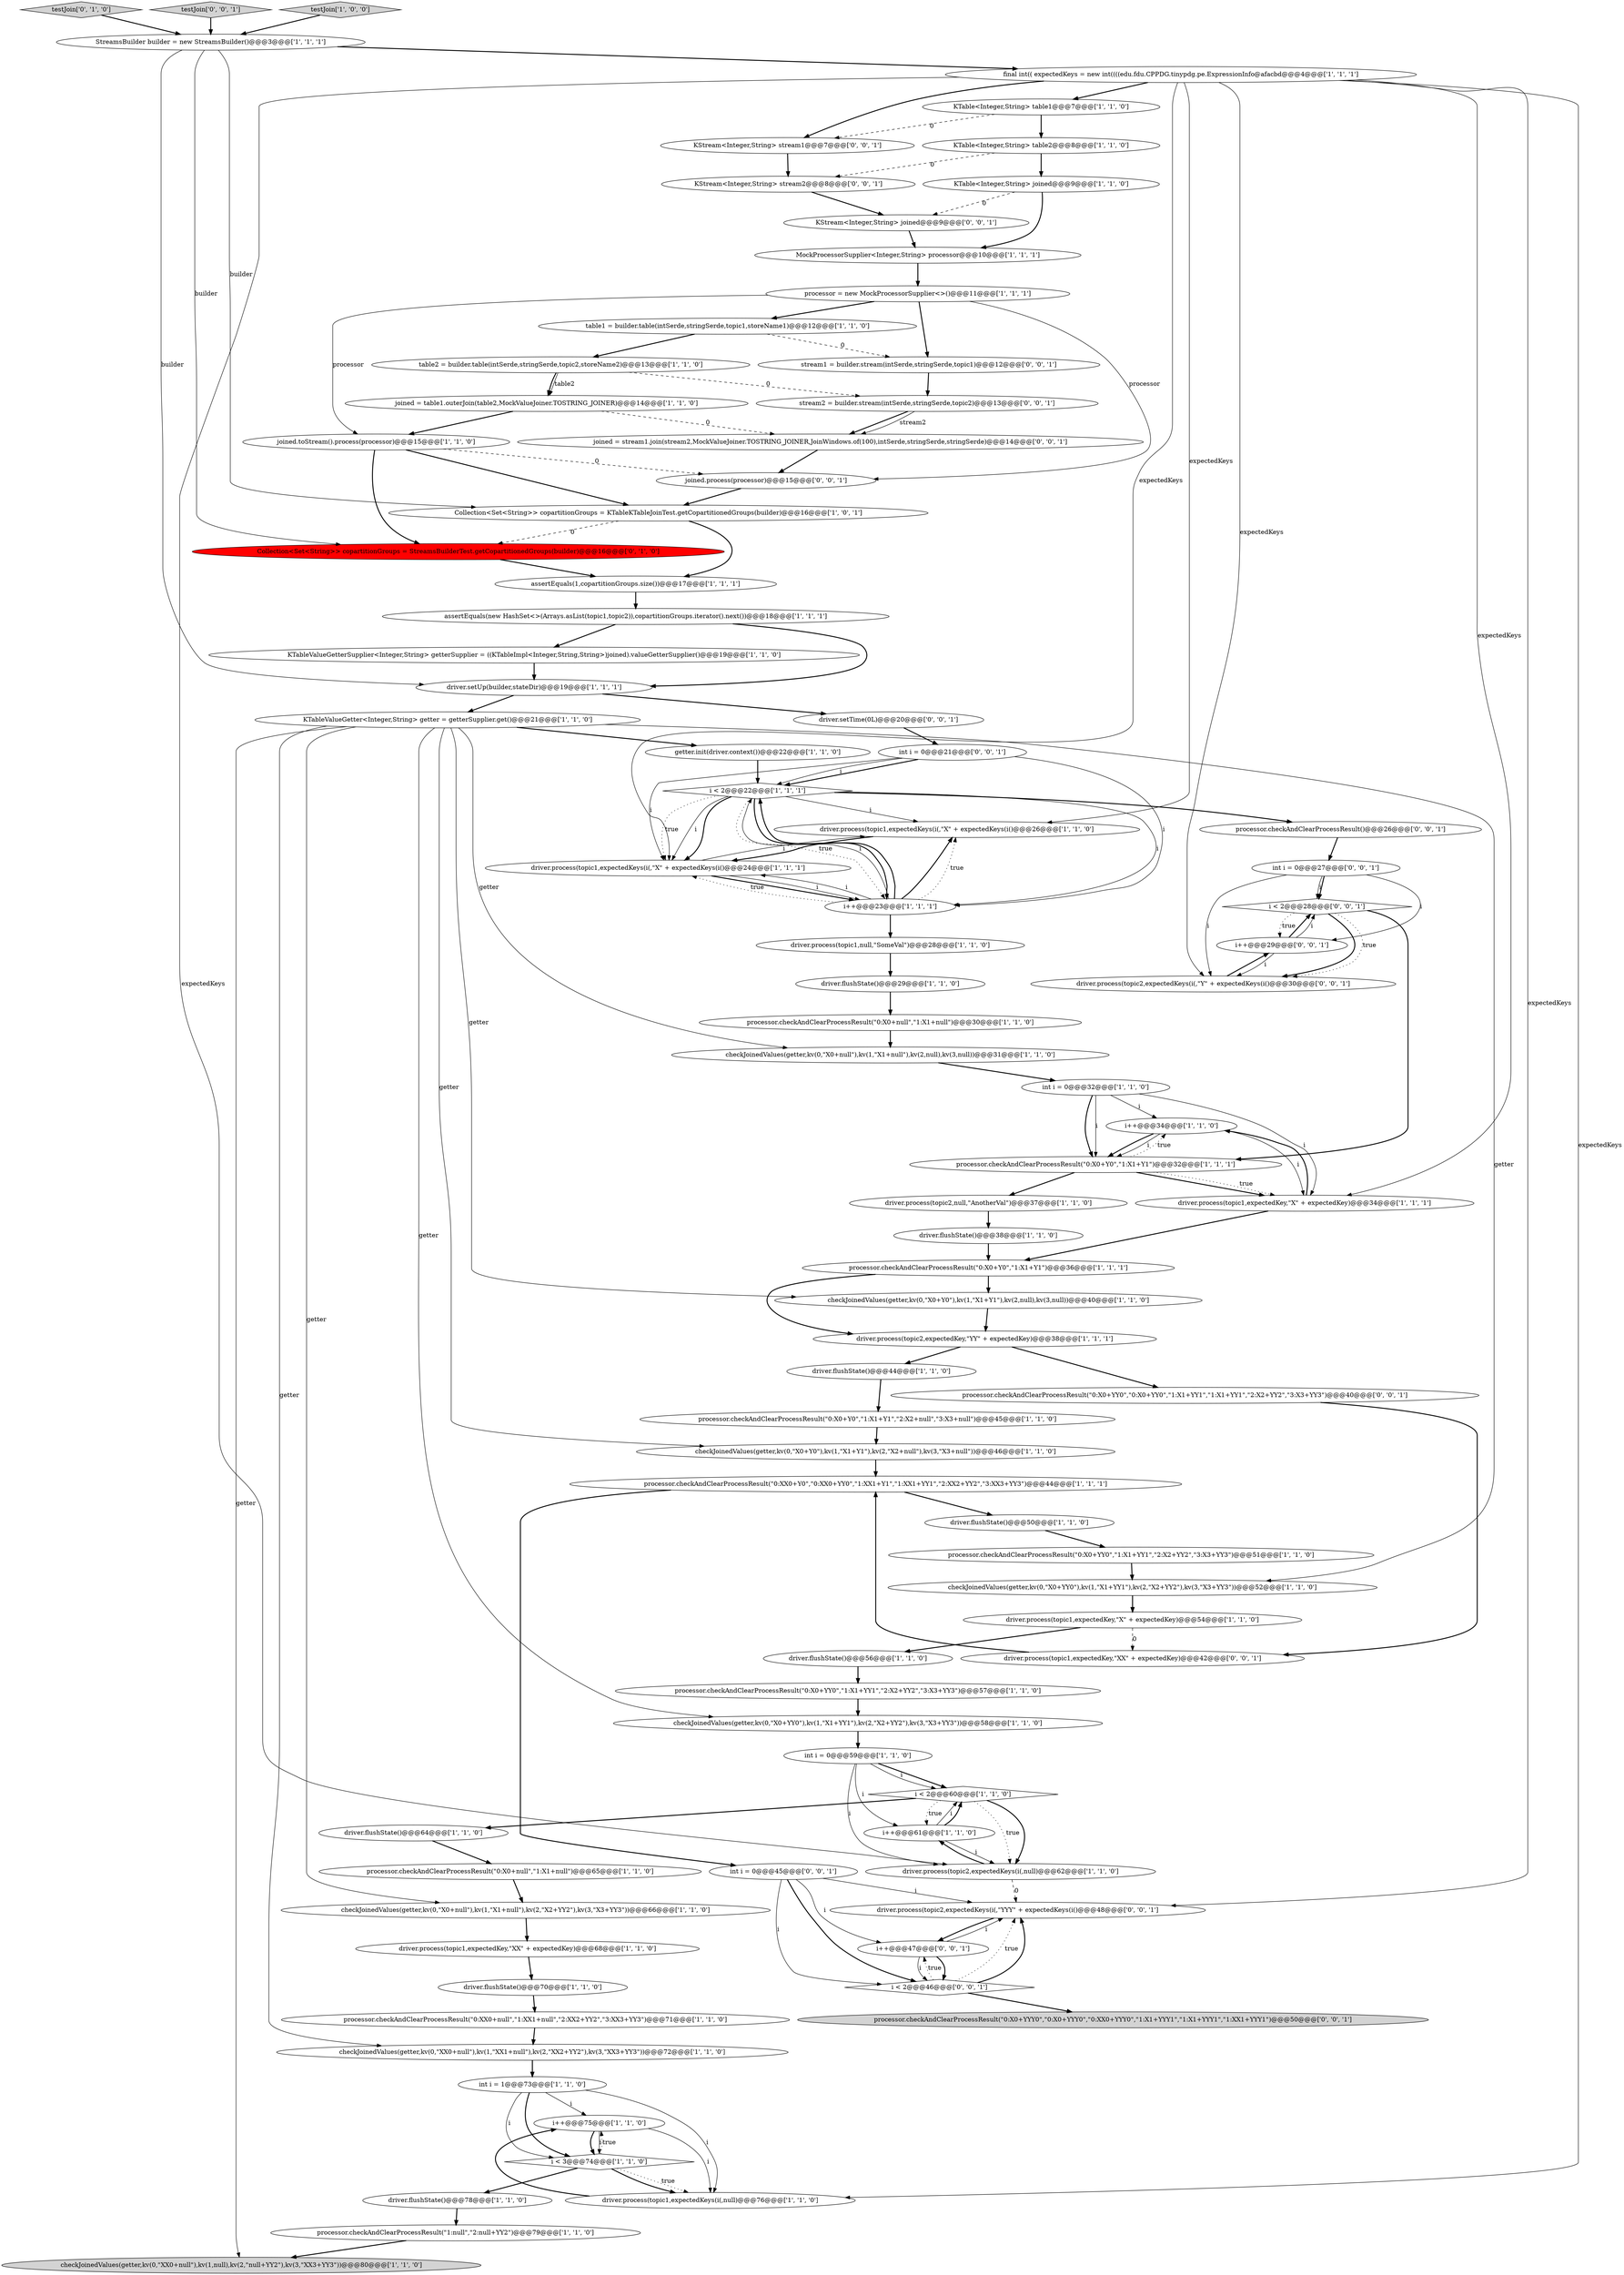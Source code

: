 digraph {
4 [style = filled, label = "driver.flushState()@@@78@@@['1', '1', '0']", fillcolor = white, shape = ellipse image = "AAA0AAABBB1BBB"];
62 [style = filled, label = "processor.checkAndClearProcessResult(\"0:X0+YY0\",\"1:X1+YY1\",\"2:X2+YY2\",\"3:X3+YY3\")@@@57@@@['1', '1', '0']", fillcolor = white, shape = ellipse image = "AAA0AAABBB1BBB"];
7 [style = filled, label = "driver.flushState()@@@70@@@['1', '1', '0']", fillcolor = white, shape = ellipse image = "AAA0AAABBB1BBB"];
34 [style = filled, label = "KTableValueGetter<Integer,String> getter = getterSupplier.get()@@@21@@@['1', '1', '0']", fillcolor = white, shape = ellipse image = "AAA0AAABBB1BBB"];
30 [style = filled, label = "driver.flushState()@@@56@@@['1', '1', '0']", fillcolor = white, shape = ellipse image = "AAA0AAABBB1BBB"];
0 [style = filled, label = "Collection<Set<String>> copartitionGroups = KTableKTableJoinTest.getCopartitionedGroups(builder)@@@16@@@['1', '0', '1']", fillcolor = white, shape = ellipse image = "AAA0AAABBB1BBB"];
87 [style = filled, label = "int i = 0@@@21@@@['0', '0', '1']", fillcolor = white, shape = ellipse image = "AAA0AAABBB3BBB"];
1 [style = filled, label = "KTable<Integer,String> joined@@@9@@@['1', '1', '0']", fillcolor = white, shape = ellipse image = "AAA0AAABBB1BBB"];
65 [style = filled, label = "testJoin['0', '1', '0']", fillcolor = lightgray, shape = diamond image = "AAA0AAABBB2BBB"];
64 [style = filled, label = "i < 2@@@22@@@['1', '1', '1']", fillcolor = white, shape = diamond image = "AAA0AAABBB1BBB"];
55 [style = filled, label = "i < 2@@@60@@@['1', '1', '0']", fillcolor = white, shape = diamond image = "AAA0AAABBB1BBB"];
5 [style = filled, label = "checkJoinedValues(getter,kv(0,\"X0+null\"),kv(1,\"X1+null\"),kv(2,null),kv(3,null))@@@31@@@['1', '1', '0']", fillcolor = white, shape = ellipse image = "AAA0AAABBB1BBB"];
63 [style = filled, label = "processor.checkAndClearProcessResult(\"0:X0+null\",\"1:X1+null\")@@@65@@@['1', '1', '0']", fillcolor = white, shape = ellipse image = "AAA0AAABBB1BBB"];
2 [style = filled, label = "checkJoinedValues(getter,kv(0,\"X0+YY0\"),kv(1,\"X1+YY1\"),kv(2,\"X2+YY2\"),kv(3,\"X3+YY3\"))@@@52@@@['1', '1', '0']", fillcolor = white, shape = ellipse image = "AAA0AAABBB1BBB"];
56 [style = filled, label = "table2 = builder.table(intSerde,stringSerde,topic2,storeName2)@@@13@@@['1', '1', '0']", fillcolor = white, shape = ellipse image = "AAA0AAABBB1BBB"];
58 [style = filled, label = "driver.process(topic1,expectedKey,\"XX\" + expectedKey)@@@68@@@['1', '1', '0']", fillcolor = white, shape = ellipse image = "AAA0AAABBB1BBB"];
61 [style = filled, label = "table1 = builder.table(intSerde,stringSerde,topic1,storeName1)@@@12@@@['1', '1', '0']", fillcolor = white, shape = ellipse image = "AAA0AAABBB1BBB"];
35 [style = filled, label = "driver.flushState()@@@64@@@['1', '1', '0']", fillcolor = white, shape = ellipse image = "AAA0AAABBB1BBB"];
74 [style = filled, label = "int i = 0@@@45@@@['0', '0', '1']", fillcolor = white, shape = ellipse image = "AAA0AAABBB3BBB"];
82 [style = filled, label = "driver.setTime(0L)@@@20@@@['0', '0', '1']", fillcolor = white, shape = ellipse image = "AAA0AAABBB3BBB"];
21 [style = filled, label = "processor.checkAndClearProcessResult(\"0:X0+null\",\"1:X1+null\")@@@30@@@['1', '1', '0']", fillcolor = white, shape = ellipse image = "AAA0AAABBB1BBB"];
69 [style = filled, label = "processor.checkAndClearProcessResult()@@@26@@@['0', '0', '1']", fillcolor = white, shape = ellipse image = "AAA0AAABBB3BBB"];
42 [style = filled, label = "processor.checkAndClearProcessResult(\"0:XX0+Y0\",\"0:XX0+YY0\",\"1:XX1+Y1\",\"1:XX1+YY1\",\"2:XX2+YY2\",\"3:XX3+YY3\")@@@44@@@['1', '1', '1']", fillcolor = white, shape = ellipse image = "AAA0AAABBB1BBB"];
73 [style = filled, label = "int i = 0@@@27@@@['0', '0', '1']", fillcolor = white, shape = ellipse image = "AAA0AAABBB3BBB"];
40 [style = filled, label = "driver.process(topic2,null,\"AnotherVal\")@@@37@@@['1', '1', '0']", fillcolor = white, shape = ellipse image = "AAA0AAABBB1BBB"];
15 [style = filled, label = "MockProcessorSupplier<Integer,String> processor@@@10@@@['1', '1', '1']", fillcolor = white, shape = ellipse image = "AAA0AAABBB1BBB"];
51 [style = filled, label = "driver.process(topic1,expectedKey,\"X\" + expectedKey)@@@54@@@['1', '1', '0']", fillcolor = white, shape = ellipse image = "AAA0AAABBB1BBB"];
9 [style = filled, label = "StreamsBuilder builder = new StreamsBuilder()@@@3@@@['1', '1', '1']", fillcolor = white, shape = ellipse image = "AAA0AAABBB1BBB"];
46 [style = filled, label = "driver.setUp(builder,stateDir)@@@19@@@['1', '1', '1']", fillcolor = white, shape = ellipse image = "AAA0AAABBB1BBB"];
10 [style = filled, label = "joined = table1.outerJoin(table2,MockValueJoiner.TOSTRING_JOINER)@@@14@@@['1', '1', '0']", fillcolor = white, shape = ellipse image = "AAA0AAABBB1BBB"];
53 [style = filled, label = "checkJoinedValues(getter,kv(0,\"X0+Y0\"),kv(1,\"X1+Y1\"),kv(2,\"X2+null\"),kv(3,\"X3+null\"))@@@46@@@['1', '1', '0']", fillcolor = white, shape = ellipse image = "AAA0AAABBB1BBB"];
25 [style = filled, label = "int i = 0@@@59@@@['1', '1', '0']", fillcolor = white, shape = ellipse image = "AAA0AAABBB1BBB"];
14 [style = filled, label = "checkJoinedValues(getter,kv(0,\"X0+Y0\"),kv(1,\"X1+Y1\"),kv(2,null),kv(3,null))@@@40@@@['1', '1', '0']", fillcolor = white, shape = ellipse image = "AAA0AAABBB1BBB"];
54 [style = filled, label = "driver.flushState()@@@38@@@['1', '1', '0']", fillcolor = white, shape = ellipse image = "AAA0AAABBB1BBB"];
67 [style = filled, label = "driver.process(topic1,expectedKey,\"XX\" + expectedKey)@@@42@@@['0', '0', '1']", fillcolor = white, shape = ellipse image = "AAA0AAABBB3BBB"];
36 [style = filled, label = "KTableValueGetterSupplier<Integer,String> getterSupplier = ((KTableImpl<Integer,String,String>)joined).valueGetterSupplier()@@@19@@@['1', '1', '0']", fillcolor = white, shape = ellipse image = "AAA0AAABBB1BBB"];
47 [style = filled, label = "i++@@@34@@@['1', '1', '0']", fillcolor = white, shape = ellipse image = "AAA0AAABBB1BBB"];
77 [style = filled, label = "joined = stream1.join(stream2,MockValueJoiner.TOSTRING_JOINER,JoinWindows.of(100),intSerde,stringSerde,stringSerde)@@@14@@@['0', '0', '1']", fillcolor = white, shape = ellipse image = "AAA0AAABBB3BBB"];
24 [style = filled, label = "processor.checkAndClearProcessResult(\"0:X0+YY0\",\"1:X1+YY1\",\"2:X2+YY2\",\"3:X3+YY3\")@@@51@@@['1', '1', '0']", fillcolor = white, shape = ellipse image = "AAA0AAABBB1BBB"];
57 [style = filled, label = "driver.flushState()@@@50@@@['1', '1', '0']", fillcolor = white, shape = ellipse image = "AAA0AAABBB1BBB"];
59 [style = filled, label = "KTable<Integer,String> table2@@@8@@@['1', '1', '0']", fillcolor = white, shape = ellipse image = "AAA0AAABBB1BBB"];
37 [style = filled, label = "driver.process(topic1,expectedKey,\"X\" + expectedKey)@@@34@@@['1', '1', '1']", fillcolor = white, shape = ellipse image = "AAA0AAABBB1BBB"];
22 [style = filled, label = "i++@@@61@@@['1', '1', '0']", fillcolor = white, shape = ellipse image = "AAA0AAABBB1BBB"];
78 [style = filled, label = "i < 2@@@28@@@['0', '0', '1']", fillcolor = white, shape = diamond image = "AAA0AAABBB3BBB"];
70 [style = filled, label = "driver.process(topic2,expectedKeys(i(,\"YYY\" + expectedKeys(i()@@@48@@@['0', '0', '1']", fillcolor = white, shape = ellipse image = "AAA0AAABBB3BBB"];
12 [style = filled, label = "processor.checkAndClearProcessResult(\"0:XX0+null\",\"1:XX1+null\",\"2:XX2+YY2\",\"3:XX3+YY3\")@@@71@@@['1', '1', '0']", fillcolor = white, shape = ellipse image = "AAA0AAABBB1BBB"];
81 [style = filled, label = "testJoin['0', '0', '1']", fillcolor = lightgray, shape = diamond image = "AAA0AAABBB3BBB"];
38 [style = filled, label = "driver.process(topic2,expectedKey,\"YY\" + expectedKey)@@@38@@@['1', '1', '1']", fillcolor = white, shape = ellipse image = "AAA0AAABBB1BBB"];
27 [style = filled, label = "driver.flushState()@@@29@@@['1', '1', '0']", fillcolor = white, shape = ellipse image = "AAA0AAABBB1BBB"];
44 [style = filled, label = "checkJoinedValues(getter,kv(0,\"X0+null\"),kv(1,\"X1+null\"),kv(2,\"X2+YY2\"),kv(3,\"X3+YY3\"))@@@66@@@['1', '1', '0']", fillcolor = white, shape = ellipse image = "AAA0AAABBB1BBB"];
3 [style = filled, label = "processor.checkAndClearProcessResult(\"0:X0+Y0\",\"1:X1+Y1\")@@@36@@@['1', '1', '1']", fillcolor = white, shape = ellipse image = "AAA0AAABBB1BBB"];
20 [style = filled, label = "driver.flushState()@@@44@@@['1', '1', '0']", fillcolor = white, shape = ellipse image = "AAA0AAABBB1BBB"];
43 [style = filled, label = "processor = new MockProcessorSupplier<>()@@@11@@@['1', '1', '1']", fillcolor = white, shape = ellipse image = "AAA0AAABBB1BBB"];
19 [style = filled, label = "driver.process(topic1,expectedKeys(i(,\"X\" + expectedKeys(i()@@@26@@@['1', '1', '0']", fillcolor = white, shape = ellipse image = "AAA0AAABBB1BBB"];
33 [style = filled, label = "int i = 1@@@73@@@['1', '1', '0']", fillcolor = white, shape = ellipse image = "AAA0AAABBB1BBB"];
29 [style = filled, label = "driver.process(topic1,null,\"SomeVal\")@@@28@@@['1', '1', '0']", fillcolor = white, shape = ellipse image = "AAA0AAABBB1BBB"];
13 [style = filled, label = "i++@@@75@@@['1', '1', '0']", fillcolor = white, shape = ellipse image = "AAA0AAABBB1BBB"];
85 [style = filled, label = "i++@@@29@@@['0', '0', '1']", fillcolor = white, shape = ellipse image = "AAA0AAABBB3BBB"];
41 [style = filled, label = "checkJoinedValues(getter,kv(0,\"XX0+null\"),kv(1,null),kv(2,\"null+YY2\"),kv(3,\"XX3+YY3\"))@@@80@@@['1', '1', '0']", fillcolor = lightgray, shape = ellipse image = "AAA0AAABBB1BBB"];
45 [style = filled, label = "getter.init(driver.context())@@@22@@@['1', '1', '0']", fillcolor = white, shape = ellipse image = "AAA0AAABBB1BBB"];
68 [style = filled, label = "KStream<Integer,String> stream2@@@8@@@['0', '0', '1']", fillcolor = white, shape = ellipse image = "AAA0AAABBB3BBB"];
31 [style = filled, label = "processor.checkAndClearProcessResult(\"0:X0+Y0\",\"1:X1+Y1\")@@@32@@@['1', '1', '1']", fillcolor = white, shape = ellipse image = "AAA0AAABBB1BBB"];
32 [style = filled, label = "int i = 0@@@32@@@['1', '1', '0']", fillcolor = white, shape = ellipse image = "AAA0AAABBB1BBB"];
79 [style = filled, label = "processor.checkAndClearProcessResult(\"0:X0+YYY0\",\"0:X0+YYY0\",\"0:XX0+YYY0\",\"1:X1+YYY1\",\"1:X1+YYY1\",\"1:XX1+YYY1\")@@@50@@@['0', '0', '1']", fillcolor = lightgray, shape = ellipse image = "AAA0AAABBB3BBB"];
26 [style = filled, label = "joined.toStream().process(processor)@@@15@@@['1', '1', '0']", fillcolor = white, shape = ellipse image = "AAA0AAABBB1BBB"];
18 [style = filled, label = "processor.checkAndClearProcessResult(\"1:null\",\"2:null+YY2\")@@@79@@@['1', '1', '0']", fillcolor = white, shape = ellipse image = "AAA0AAABBB1BBB"];
11 [style = filled, label = "checkJoinedValues(getter,kv(0,\"XX0+null\"),kv(1,\"XX1+null\"),kv(2,\"XX2+YY2\"),kv(3,\"XX3+YY3\"))@@@72@@@['1', '1', '0']", fillcolor = white, shape = ellipse image = "AAA0AAABBB1BBB"];
39 [style = filled, label = "driver.process(topic1,expectedKeys(i(,null)@@@76@@@['1', '1', '0']", fillcolor = white, shape = ellipse image = "AAA0AAABBB1BBB"];
72 [style = filled, label = "joined.process(processor)@@@15@@@['0', '0', '1']", fillcolor = white, shape = ellipse image = "AAA0AAABBB3BBB"];
86 [style = filled, label = "i < 2@@@46@@@['0', '0', '1']", fillcolor = white, shape = diamond image = "AAA0AAABBB3BBB"];
80 [style = filled, label = "KStream<Integer,String> joined@@@9@@@['0', '0', '1']", fillcolor = white, shape = ellipse image = "AAA0AAABBB3BBB"];
84 [style = filled, label = "stream1 = builder.stream(intSerde,stringSerde,topic1)@@@12@@@['0', '0', '1']", fillcolor = white, shape = ellipse image = "AAA0AAABBB3BBB"];
83 [style = filled, label = "i++@@@47@@@['0', '0', '1']", fillcolor = white, shape = ellipse image = "AAA0AAABBB3BBB"];
23 [style = filled, label = "driver.process(topic1,expectedKeys(i(,\"X\" + expectedKeys(i()@@@24@@@['1', '1', '1']", fillcolor = white, shape = ellipse image = "AAA0AAABBB1BBB"];
16 [style = filled, label = "driver.process(topic2,expectedKeys(i(,null)@@@62@@@['1', '1', '0']", fillcolor = white, shape = ellipse image = "AAA0AAABBB1BBB"];
66 [style = filled, label = "Collection<Set<String>> copartitionGroups = StreamsBuilderTest.getCopartitionedGroups(builder)@@@16@@@['0', '1', '0']", fillcolor = red, shape = ellipse image = "AAA1AAABBB2BBB"];
88 [style = filled, label = "stream2 = builder.stream(intSerde,stringSerde,topic2)@@@13@@@['0', '0', '1']", fillcolor = white, shape = ellipse image = "AAA0AAABBB3BBB"];
17 [style = filled, label = "i < 3@@@74@@@['1', '1', '0']", fillcolor = white, shape = diamond image = "AAA0AAABBB1BBB"];
28 [style = filled, label = "KTable<Integer,String> table1@@@7@@@['1', '1', '0']", fillcolor = white, shape = ellipse image = "AAA0AAABBB1BBB"];
49 [style = filled, label = "i++@@@23@@@['1', '1', '1']", fillcolor = white, shape = ellipse image = "AAA0AAABBB1BBB"];
52 [style = filled, label = "assertEquals(new HashSet<>(Arrays.asList(topic1,topic2)),copartitionGroups.iterator().next())@@@18@@@['1', '1', '1']", fillcolor = white, shape = ellipse image = "AAA0AAABBB1BBB"];
60 [style = filled, label = "testJoin['1', '0', '0']", fillcolor = lightgray, shape = diamond image = "AAA0AAABBB1BBB"];
76 [style = filled, label = "processor.checkAndClearProcessResult(\"0:X0+YY0\",\"0:X0+YY0\",\"1:X1+YY1\",\"1:X1+YY1\",\"2:X2+YY2\",\"3:X3+YY3\")@@@40@@@['0', '0', '1']", fillcolor = white, shape = ellipse image = "AAA0AAABBB3BBB"];
50 [style = filled, label = "checkJoinedValues(getter,kv(0,\"X0+YY0\"),kv(1,\"X1+YY1\"),kv(2,\"X2+YY2\"),kv(3,\"X3+YY3\"))@@@58@@@['1', '1', '0']", fillcolor = white, shape = ellipse image = "AAA0AAABBB1BBB"];
8 [style = filled, label = "processor.checkAndClearProcessResult(\"0:X0+Y0\",\"1:X1+Y1\",\"2:X2+null\",\"3:X3+null\")@@@45@@@['1', '1', '0']", fillcolor = white, shape = ellipse image = "AAA0AAABBB1BBB"];
6 [style = filled, label = "assertEquals(1,copartitionGroups.size())@@@17@@@['1', '1', '1']", fillcolor = white, shape = ellipse image = "AAA0AAABBB1BBB"];
75 [style = filled, label = "KStream<Integer,String> stream1@@@7@@@['0', '0', '1']", fillcolor = white, shape = ellipse image = "AAA0AAABBB3BBB"];
48 [style = filled, label = "final int(( expectedKeys = new int((((edu.fdu.CPPDG.tinypdg.pe.ExpressionInfo@afacbd@@@4@@@['1', '1', '1']", fillcolor = white, shape = ellipse image = "AAA0AAABBB1BBB"];
71 [style = filled, label = "driver.process(topic2,expectedKeys(i(,\"Y\" + expectedKeys(i()@@@30@@@['0', '0', '1']", fillcolor = white, shape = ellipse image = "AAA0AAABBB3BBB"];
34->50 [style = solid, label="getter"];
64->19 [style = solid, label="i"];
31->37 [style = bold, label=""];
33->39 [style = solid, label="i"];
60->9 [style = bold, label=""];
72->0 [style = bold, label=""];
46->34 [style = bold, label=""];
38->76 [style = bold, label=""];
61->56 [style = bold, label=""];
34->14 [style = solid, label="getter"];
2->51 [style = bold, label=""];
83->86 [style = solid, label="i"];
85->78 [style = bold, label=""];
47->37 [style = solid, label="i"];
78->31 [style = bold, label=""];
22->55 [style = solid, label="i"];
74->86 [style = solid, label="i"];
88->77 [style = bold, label=""];
3->38 [style = bold, label=""];
16->70 [style = dashed, label="0"];
0->66 [style = dashed, label="0"];
48->37 [style = solid, label="expectedKeys"];
73->78 [style = solid, label="i"];
37->3 [style = bold, label=""];
84->88 [style = bold, label=""];
13->17 [style = bold, label=""];
25->16 [style = solid, label="i"];
49->64 [style = solid, label="i"];
26->72 [style = dashed, label="0"];
59->1 [style = bold, label=""];
65->9 [style = bold, label=""];
43->72 [style = solid, label="processor"];
11->33 [style = bold, label=""];
75->68 [style = bold, label=""];
31->40 [style = bold, label=""];
80->15 [style = bold, label=""];
78->71 [style = bold, label=""];
71->85 [style = bold, label=""];
22->16 [style = solid, label="i"];
85->78 [style = solid, label="i"];
34->11 [style = solid, label="getter"];
54->3 [style = bold, label=""];
45->64 [style = bold, label=""];
8->53 [style = bold, label=""];
26->66 [style = bold, label=""];
83->86 [style = bold, label=""];
17->39 [style = dotted, label="true"];
78->71 [style = dotted, label="true"];
48->16 [style = solid, label="expectedKeys"];
70->83 [style = bold, label=""];
23->49 [style = bold, label=""];
32->47 [style = solid, label="i"];
49->64 [style = bold, label=""];
48->71 [style = solid, label="expectedKeys"];
25->55 [style = bold, label=""];
87->64 [style = bold, label=""];
12->11 [style = bold, label=""];
68->80 [style = bold, label=""];
34->41 [style = solid, label="getter"];
51->30 [style = bold, label=""];
9->48 [style = bold, label=""];
14->38 [style = bold, label=""];
10->26 [style = bold, label=""];
4->18 [style = bold, label=""];
48->75 [style = bold, label=""];
85->71 [style = solid, label="i"];
73->71 [style = solid, label="i"];
48->19 [style = solid, label="expectedKeys"];
34->53 [style = solid, label="getter"];
9->46 [style = solid, label="builder"];
86->70 [style = dotted, label="true"];
57->24 [style = bold, label=""];
64->49 [style = solid, label="i"];
87->64 [style = solid, label="i"];
43->26 [style = solid, label="processor"];
56->10 [style = bold, label=""];
34->2 [style = solid, label="getter"];
29->27 [style = bold, label=""];
36->46 [style = bold, label=""];
26->0 [style = bold, label=""];
20->8 [style = bold, label=""];
55->22 [style = dotted, label="true"];
78->85 [style = dotted, label="true"];
48->70 [style = solid, label="expectedKeys"];
17->39 [style = bold, label=""];
73->78 [style = bold, label=""];
74->86 [style = bold, label=""];
49->23 [style = solid, label="i"];
52->36 [style = bold, label=""];
18->41 [style = bold, label=""];
33->17 [style = solid, label="i"];
48->28 [style = bold, label=""];
55->35 [style = bold, label=""];
28->59 [style = bold, label=""];
32->31 [style = bold, label=""];
73->85 [style = solid, label="i"];
37->47 [style = bold, label=""];
9->66 [style = solid, label="builder"];
38->20 [style = bold, label=""];
48->39 [style = solid, label="expectedKeys"];
31->47 [style = dotted, label="true"];
52->46 [style = bold, label=""];
81->9 [style = bold, label=""];
13->39 [style = solid, label="i"];
39->13 [style = bold, label=""];
55->16 [style = dotted, label="true"];
56->88 [style = dashed, label="0"];
47->31 [style = bold, label=""];
22->55 [style = bold, label=""];
53->42 [style = bold, label=""];
49->19 [style = dotted, label="true"];
51->67 [style = dashed, label="0"];
56->10 [style = solid, label="table2"];
87->49 [style = solid, label="i"];
23->19 [style = solid, label="i"];
49->23 [style = dotted, label="true"];
32->37 [style = solid, label="i"];
43->61 [style = bold, label=""];
5->32 [style = bold, label=""];
21->5 [style = bold, label=""];
10->77 [style = dashed, label="0"];
58->7 [style = bold, label=""];
32->31 [style = solid, label="i"];
76->67 [style = bold, label=""];
42->57 [style = bold, label=""];
86->70 [style = bold, label=""];
49->19 [style = bold, label=""];
15->43 [style = bold, label=""];
46->82 [style = bold, label=""];
42->74 [style = bold, label=""];
35->63 [style = bold, label=""];
55->16 [style = bold, label=""];
27->21 [style = bold, label=""];
1->80 [style = dashed, label="0"];
74->83 [style = solid, label="i"];
17->4 [style = bold, label=""];
33->17 [style = bold, label=""];
49->29 [style = bold, label=""];
34->44 [style = solid, label="getter"];
61->84 [style = dashed, label="0"];
63->44 [style = bold, label=""];
34->5 [style = solid, label="getter"];
40->54 [style = bold, label=""];
82->87 [style = bold, label=""];
59->68 [style = dashed, label="0"];
13->17 [style = solid, label="i"];
31->37 [style = dotted, label="true"];
24->2 [style = bold, label=""];
64->49 [style = dotted, label="true"];
0->6 [style = bold, label=""];
7->12 [style = bold, label=""];
64->69 [style = bold, label=""];
25->55 [style = solid, label="i"];
28->75 [style = dashed, label="0"];
1->15 [style = bold, label=""];
34->45 [style = bold, label=""];
3->14 [style = bold, label=""];
23->49 [style = solid, label="i"];
66->6 [style = bold, label=""];
88->77 [style = solid, label="stream2"];
77->72 [style = bold, label=""];
16->22 [style = bold, label=""];
6->52 [style = bold, label=""];
50->25 [style = bold, label=""];
33->13 [style = solid, label="i"];
64->23 [style = bold, label=""];
43->84 [style = bold, label=""];
83->70 [style = solid, label="i"];
87->23 [style = solid, label="i"];
64->23 [style = dotted, label="true"];
19->23 [style = bold, label=""];
48->23 [style = solid, label="expectedKeys"];
64->23 [style = solid, label="i"];
67->42 [style = bold, label=""];
62->50 [style = bold, label=""];
86->83 [style = dotted, label="true"];
86->79 [style = bold, label=""];
44->58 [style = bold, label=""];
69->73 [style = bold, label=""];
64->49 [style = bold, label=""];
47->31 [style = solid, label="i"];
74->70 [style = solid, label="i"];
9->0 [style = solid, label="builder"];
17->13 [style = dotted, label="true"];
25->22 [style = solid, label="i"];
30->62 [style = bold, label=""];
}
